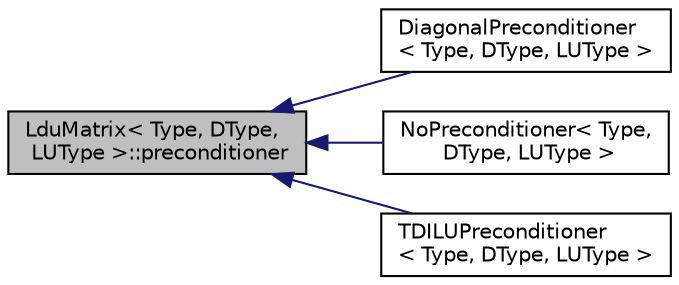 digraph "LduMatrix&lt; Type, DType, LUType &gt;::preconditioner"
{
  bgcolor="transparent";
  edge [fontname="Helvetica",fontsize="10",labelfontname="Helvetica",labelfontsize="10"];
  node [fontname="Helvetica",fontsize="10",shape=record];
  rankdir="LR";
  Node0 [label="LduMatrix\< Type, DType,\l LUType \>::preconditioner",height=0.2,width=0.4,color="black", fillcolor="grey75", style="filled", fontcolor="black"];
  Node0 -> Node1 [dir="back",color="midnightblue",fontsize="10",style="solid",fontname="Helvetica"];
  Node1 [label="DiagonalPreconditioner\l\< Type, DType, LUType \>",height=0.2,width=0.4,color="black",URL="$a28129.html",tooltip="Diagonal preconditioner for both symmetric and asymmetric matrices. "];
  Node0 -> Node2 [dir="back",color="midnightblue",fontsize="10",style="solid",fontname="Helvetica"];
  Node2 [label="NoPreconditioner\< Type,\l DType, LUType \>",height=0.2,width=0.4,color="black",URL="$a28137.html",tooltip="Null preconditioner for both symmetric and asymmetric matrices. "];
  Node0 -> Node3 [dir="back",color="midnightblue",fontsize="10",style="solid",fontname="Helvetica"];
  Node3 [label="TDILUPreconditioner\l\< Type, DType, LUType \>",height=0.2,width=0.4,color="black",URL="$a28133.html",tooltip="Simplified diagonal-based incomplete LU preconditioner for asymmetric matrices. "];
}
